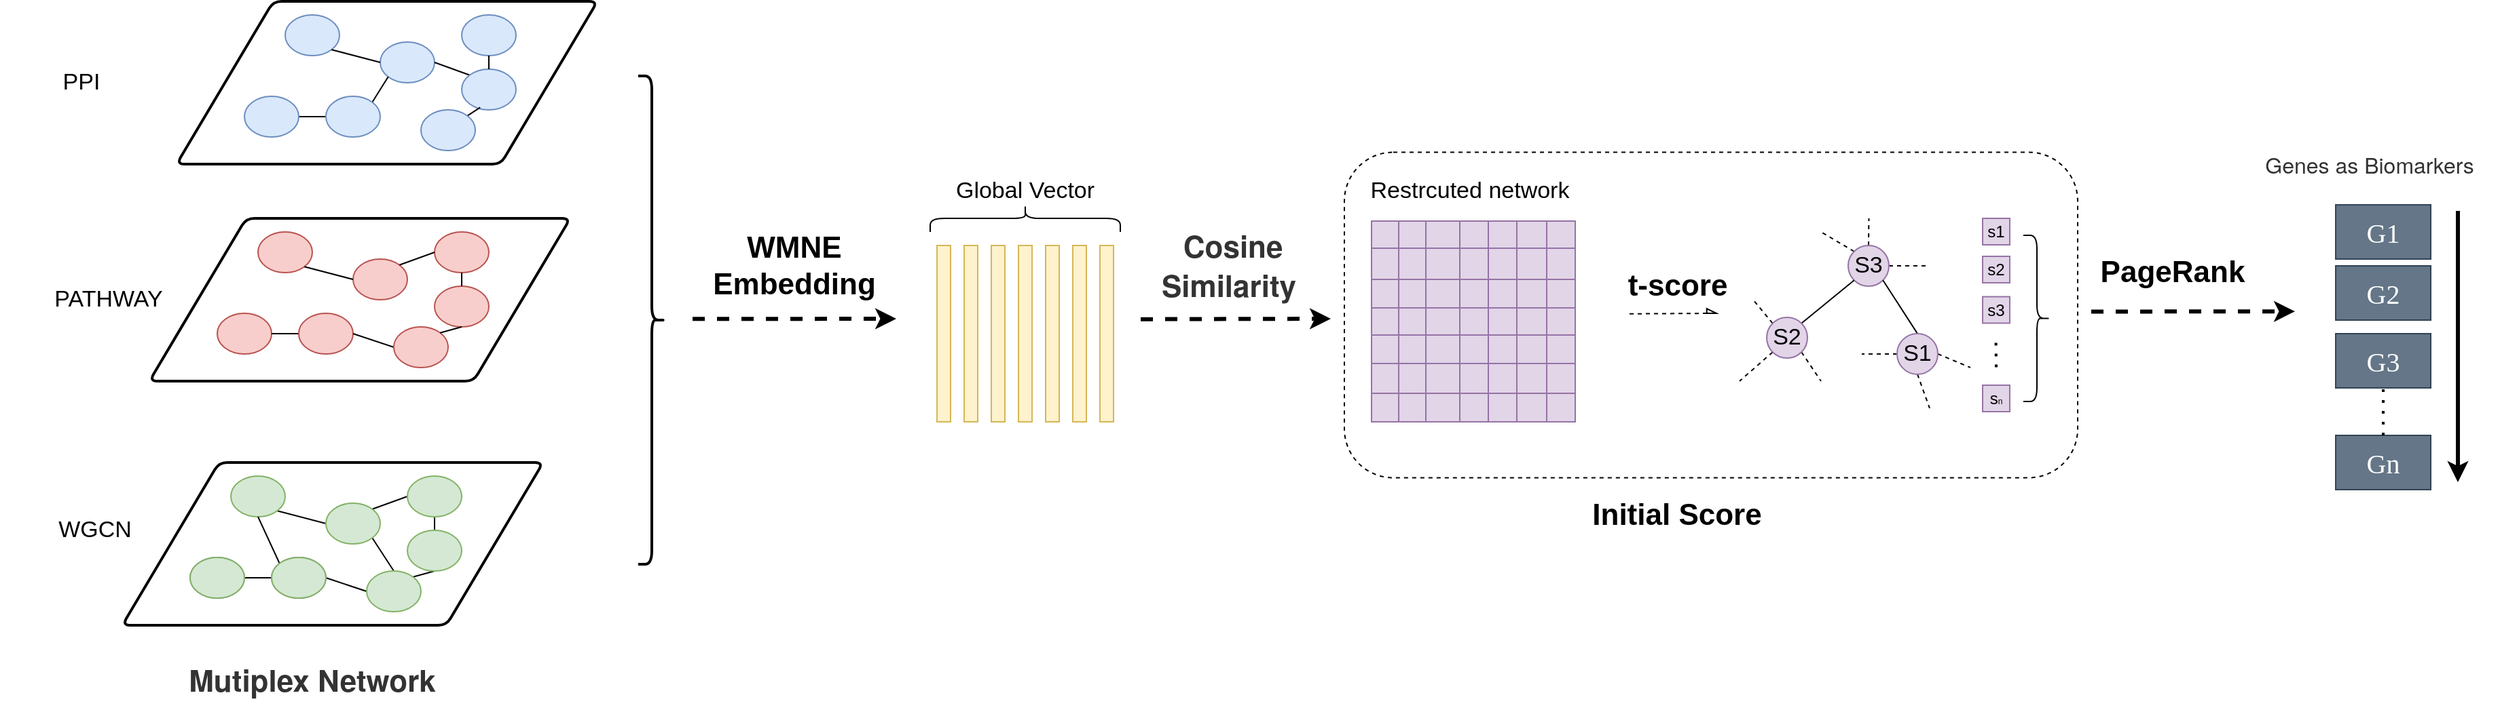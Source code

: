 <mxfile version="20.6.0" type="github">
  <diagram id="KU-olh9_EunU25e2tUOI" name="第 1 页">
    <mxGraphModel dx="3041" dy="1113" grid="1" gridSize="10" guides="1" tooltips="1" connect="1" arrows="1" fold="1" page="1" pageScale="1" pageWidth="827" pageHeight="1169" math="0" shadow="0">
      <root>
        <mxCell id="0" />
        <mxCell id="1" parent="0" />
        <mxCell id="YmlekW7UCMXkX2L6uJOz-54" value="" style="group" parent="1" vertex="1" connectable="0">
          <mxGeometry x="-10" y="150" width="310" height="120" as="geometry" />
        </mxCell>
        <mxCell id="YmlekW7UCMXkX2L6uJOz-25" value="" style="shape=parallelogram;html=1;strokeWidth=2;perimeter=parallelogramPerimeter;whiteSpace=wrap;rounded=1;arcSize=12;size=0.23;" parent="YmlekW7UCMXkX2L6uJOz-54" vertex="1">
          <mxGeometry width="310" height="120" as="geometry" />
        </mxCell>
        <mxCell id="YmlekW7UCMXkX2L6uJOz-26" value="" style="ellipse;whiteSpace=wrap;html=1;fillColor=#dae8fc;strokeColor=#6c8ebf;" parent="YmlekW7UCMXkX2L6uJOz-54" vertex="1">
          <mxGeometry x="80" y="10" width="40" height="30" as="geometry" />
        </mxCell>
        <mxCell id="YmlekW7UCMXkX2L6uJOz-27" value="" style="ellipse;whiteSpace=wrap;html=1;fillColor=#dae8fc;strokeColor=#6c8ebf;" parent="YmlekW7UCMXkX2L6uJOz-54" vertex="1">
          <mxGeometry x="150" y="30" width="40" height="30" as="geometry" />
        </mxCell>
        <mxCell id="YmlekW7UCMXkX2L6uJOz-41" style="edgeStyle=none;rounded=0;orthogonalLoop=1;jettySize=auto;html=1;exitX=1;exitY=1;exitDx=0;exitDy=0;entryX=0;entryY=0.5;entryDx=0;entryDy=0;endArrow=none;endFill=0;" parent="YmlekW7UCMXkX2L6uJOz-54" source="YmlekW7UCMXkX2L6uJOz-26" target="YmlekW7UCMXkX2L6uJOz-27" edge="1">
          <mxGeometry relative="1" as="geometry" />
        </mxCell>
        <mxCell id="YmlekW7UCMXkX2L6uJOz-28" value="" style="ellipse;whiteSpace=wrap;html=1;fillColor=#dae8fc;strokeColor=#6c8ebf;" parent="YmlekW7UCMXkX2L6uJOz-54" vertex="1">
          <mxGeometry x="210" y="10" width="40" height="30" as="geometry" />
        </mxCell>
        <mxCell id="YmlekW7UCMXkX2L6uJOz-73" style="edgeStyle=none;rounded=0;orthogonalLoop=1;jettySize=auto;html=1;exitX=1;exitY=0.5;exitDx=0;exitDy=0;fontSize=17;endArrow=none;endFill=0;" parent="YmlekW7UCMXkX2L6uJOz-54" source="YmlekW7UCMXkX2L6uJOz-29" target="YmlekW7UCMXkX2L6uJOz-30" edge="1">
          <mxGeometry relative="1" as="geometry" />
        </mxCell>
        <mxCell id="YmlekW7UCMXkX2L6uJOz-29" value="" style="ellipse;whiteSpace=wrap;html=1;fillColor=#dae8fc;strokeColor=#6c8ebf;" parent="YmlekW7UCMXkX2L6uJOz-54" vertex="1">
          <mxGeometry x="50" y="70" width="40" height="30" as="geometry" />
        </mxCell>
        <mxCell id="YmlekW7UCMXkX2L6uJOz-42" style="edgeStyle=none;rounded=0;orthogonalLoop=1;jettySize=auto;html=1;exitX=1;exitY=0;exitDx=0;exitDy=0;entryX=0;entryY=1;entryDx=0;entryDy=0;endArrow=none;endFill=0;" parent="YmlekW7UCMXkX2L6uJOz-54" source="YmlekW7UCMXkX2L6uJOz-30" target="YmlekW7UCMXkX2L6uJOz-27" edge="1">
          <mxGeometry relative="1" as="geometry" />
        </mxCell>
        <mxCell id="YmlekW7UCMXkX2L6uJOz-30" value="" style="ellipse;whiteSpace=wrap;html=1;fillColor=#dae8fc;strokeColor=#6c8ebf;" parent="YmlekW7UCMXkX2L6uJOz-54" vertex="1">
          <mxGeometry x="110" y="70" width="40" height="30" as="geometry" />
        </mxCell>
        <mxCell id="YmlekW7UCMXkX2L6uJOz-44" style="edgeStyle=none;rounded=0;orthogonalLoop=1;jettySize=auto;html=1;exitX=0;exitY=0;exitDx=0;exitDy=0;entryX=1;entryY=0.5;entryDx=0;entryDy=0;endArrow=none;endFill=0;" parent="YmlekW7UCMXkX2L6uJOz-54" source="YmlekW7UCMXkX2L6uJOz-31" target="YmlekW7UCMXkX2L6uJOz-27" edge="1">
          <mxGeometry relative="1" as="geometry" />
        </mxCell>
        <mxCell id="YmlekW7UCMXkX2L6uJOz-31" value="" style="ellipse;whiteSpace=wrap;html=1;fillColor=#dae8fc;strokeColor=#6c8ebf;" parent="YmlekW7UCMXkX2L6uJOz-54" vertex="1">
          <mxGeometry x="210" y="50" width="40" height="30" as="geometry" />
        </mxCell>
        <mxCell id="YmlekW7UCMXkX2L6uJOz-45" style="edgeStyle=none;rounded=0;orthogonalLoop=1;jettySize=auto;html=1;exitX=0.5;exitY=1;exitDx=0;exitDy=0;entryX=0.5;entryY=0;entryDx=0;entryDy=0;endArrow=none;endFill=0;" parent="YmlekW7UCMXkX2L6uJOz-54" source="YmlekW7UCMXkX2L6uJOz-28" target="YmlekW7UCMXkX2L6uJOz-31" edge="1">
          <mxGeometry relative="1" as="geometry" />
        </mxCell>
        <mxCell id="YmlekW7UCMXkX2L6uJOz-46" style="edgeStyle=none;rounded=0;orthogonalLoop=1;jettySize=auto;html=1;exitX=1;exitY=0;exitDx=0;exitDy=0;entryX=0.34;entryY=0.94;entryDx=0;entryDy=0;entryPerimeter=0;endArrow=none;endFill=0;" parent="YmlekW7UCMXkX2L6uJOz-54" source="YmlekW7UCMXkX2L6uJOz-32" target="YmlekW7UCMXkX2L6uJOz-31" edge="1">
          <mxGeometry relative="1" as="geometry" />
        </mxCell>
        <mxCell id="YmlekW7UCMXkX2L6uJOz-32" value="" style="ellipse;whiteSpace=wrap;html=1;fillColor=#dae8fc;strokeColor=#6c8ebf;" parent="YmlekW7UCMXkX2L6uJOz-54" vertex="1">
          <mxGeometry x="180" y="80" width="40" height="30" as="geometry" />
        </mxCell>
        <mxCell id="YmlekW7UCMXkX2L6uJOz-55" value="" style="group" parent="1" vertex="1" connectable="0">
          <mxGeometry x="-30" y="310" width="310" height="120" as="geometry" />
        </mxCell>
        <mxCell id="YmlekW7UCMXkX2L6uJOz-33" value="" style="shape=parallelogram;html=1;strokeWidth=2;perimeter=parallelogramPerimeter;whiteSpace=wrap;rounded=1;arcSize=12;size=0.23;" parent="YmlekW7UCMXkX2L6uJOz-55" vertex="1">
          <mxGeometry width="310" height="120" as="geometry" />
        </mxCell>
        <mxCell id="YmlekW7UCMXkX2L6uJOz-34" value="" style="ellipse;whiteSpace=wrap;html=1;fillColor=#f8cecc;strokeColor=#b85450;" parent="YmlekW7UCMXkX2L6uJOz-55" vertex="1">
          <mxGeometry x="80" y="10" width="40" height="30" as="geometry" />
        </mxCell>
        <mxCell id="YmlekW7UCMXkX2L6uJOz-35" value="" style="ellipse;whiteSpace=wrap;html=1;fillColor=#f8cecc;strokeColor=#b85450;" parent="YmlekW7UCMXkX2L6uJOz-55" vertex="1">
          <mxGeometry x="150" y="30" width="40" height="30" as="geometry" />
        </mxCell>
        <mxCell id="YmlekW7UCMXkX2L6uJOz-47" style="edgeStyle=none;rounded=0;orthogonalLoop=1;jettySize=auto;html=1;exitX=1;exitY=1;exitDx=0;exitDy=0;entryX=0;entryY=0.5;entryDx=0;entryDy=0;endArrow=none;endFill=0;" parent="YmlekW7UCMXkX2L6uJOz-55" source="YmlekW7UCMXkX2L6uJOz-34" target="YmlekW7UCMXkX2L6uJOz-35" edge="1">
          <mxGeometry relative="1" as="geometry" />
        </mxCell>
        <mxCell id="YmlekW7UCMXkX2L6uJOz-36" value="" style="ellipse;whiteSpace=wrap;html=1;fillColor=#f8cecc;strokeColor=#b85450;" parent="YmlekW7UCMXkX2L6uJOz-55" vertex="1">
          <mxGeometry x="210" y="10" width="40" height="30" as="geometry" />
        </mxCell>
        <mxCell id="YmlekW7UCMXkX2L6uJOz-53" style="edgeStyle=none;rounded=0;orthogonalLoop=1;jettySize=auto;html=1;exitX=1;exitY=0;exitDx=0;exitDy=0;entryX=0;entryY=0.5;entryDx=0;entryDy=0;endArrow=none;endFill=0;" parent="YmlekW7UCMXkX2L6uJOz-55" source="YmlekW7UCMXkX2L6uJOz-35" target="YmlekW7UCMXkX2L6uJOz-36" edge="1">
          <mxGeometry relative="1" as="geometry" />
        </mxCell>
        <mxCell id="YmlekW7UCMXkX2L6uJOz-37" value="" style="ellipse;whiteSpace=wrap;html=1;fillColor=#f8cecc;strokeColor=#b85450;" parent="YmlekW7UCMXkX2L6uJOz-55" vertex="1">
          <mxGeometry x="50" y="70" width="40" height="30" as="geometry" />
        </mxCell>
        <mxCell id="YmlekW7UCMXkX2L6uJOz-52" style="edgeStyle=none;rounded=0;orthogonalLoop=1;jettySize=auto;html=1;exitX=0;exitY=0.5;exitDx=0;exitDy=0;entryX=1;entryY=0.5;entryDx=0;entryDy=0;endArrow=none;endFill=0;" parent="YmlekW7UCMXkX2L6uJOz-55" source="YmlekW7UCMXkX2L6uJOz-38" target="YmlekW7UCMXkX2L6uJOz-37" edge="1">
          <mxGeometry relative="1" as="geometry" />
        </mxCell>
        <mxCell id="YmlekW7UCMXkX2L6uJOz-38" value="" style="ellipse;whiteSpace=wrap;html=1;fillColor=#f8cecc;strokeColor=#b85450;" parent="YmlekW7UCMXkX2L6uJOz-55" vertex="1">
          <mxGeometry x="110" y="70" width="40" height="30" as="geometry" />
        </mxCell>
        <mxCell id="YmlekW7UCMXkX2L6uJOz-39" value="" style="ellipse;whiteSpace=wrap;html=1;fillColor=#f8cecc;strokeColor=#b85450;" parent="YmlekW7UCMXkX2L6uJOz-55" vertex="1">
          <mxGeometry x="210" y="50" width="40" height="30" as="geometry" />
        </mxCell>
        <mxCell id="YmlekW7UCMXkX2L6uJOz-49" style="edgeStyle=none;rounded=0;orthogonalLoop=1;jettySize=auto;html=1;exitX=0.5;exitY=1;exitDx=0;exitDy=0;entryX=0.5;entryY=0;entryDx=0;entryDy=0;endArrow=none;endFill=0;" parent="YmlekW7UCMXkX2L6uJOz-55" source="YmlekW7UCMXkX2L6uJOz-36" target="YmlekW7UCMXkX2L6uJOz-39" edge="1">
          <mxGeometry relative="1" as="geometry" />
        </mxCell>
        <mxCell id="YmlekW7UCMXkX2L6uJOz-51" style="edgeStyle=none;rounded=0;orthogonalLoop=1;jettySize=auto;html=1;exitX=0;exitY=0.5;exitDx=0;exitDy=0;entryX=1;entryY=0.5;entryDx=0;entryDy=0;endArrow=none;endFill=0;" parent="YmlekW7UCMXkX2L6uJOz-55" source="YmlekW7UCMXkX2L6uJOz-40" target="YmlekW7UCMXkX2L6uJOz-38" edge="1">
          <mxGeometry relative="1" as="geometry" />
        </mxCell>
        <mxCell id="YmlekW7UCMXkX2L6uJOz-40" value="" style="ellipse;whiteSpace=wrap;html=1;fillColor=#f8cecc;strokeColor=#b85450;" parent="YmlekW7UCMXkX2L6uJOz-55" vertex="1">
          <mxGeometry x="180" y="80" width="40" height="30" as="geometry" />
        </mxCell>
        <mxCell id="YmlekW7UCMXkX2L6uJOz-50" style="edgeStyle=none;rounded=0;orthogonalLoop=1;jettySize=auto;html=1;exitX=0.5;exitY=1;exitDx=0;exitDy=0;entryX=1;entryY=0;entryDx=0;entryDy=0;endArrow=none;endFill=0;" parent="YmlekW7UCMXkX2L6uJOz-55" source="YmlekW7UCMXkX2L6uJOz-39" target="YmlekW7UCMXkX2L6uJOz-40" edge="1">
          <mxGeometry relative="1" as="geometry" />
        </mxCell>
        <mxCell id="YmlekW7UCMXkX2L6uJOz-57" value="&lt;font style=&quot;font-size: 22px;&quot;&gt;WMNE Embedding&lt;/font&gt;" style="whiteSpace=wrap;html=1;strokeColor=none;fillColor=none;fontStyle=1" parent="1" vertex="1">
          <mxGeometry x="350" y="325" width="190" height="40" as="geometry" />
        </mxCell>
        <mxCell id="YmlekW7UCMXkX2L6uJOz-76" value="" style="rounded=0;whiteSpace=wrap;html=1;fontSize=17;fillColor=#fff2cc;strokeColor=#d6b656;" parent="1" vertex="1">
          <mxGeometry x="550" y="330" width="10" height="130" as="geometry" />
        </mxCell>
        <mxCell id="YmlekW7UCMXkX2L6uJOz-77" value="" style="rounded=0;whiteSpace=wrap;html=1;fontSize=17;fillColor=#fff2cc;strokeColor=#d6b656;" parent="1" vertex="1">
          <mxGeometry x="570" y="330" width="10" height="130" as="geometry" />
        </mxCell>
        <mxCell id="YmlekW7UCMXkX2L6uJOz-78" value="" style="rounded=0;whiteSpace=wrap;html=1;fontSize=17;fillColor=#fff2cc;strokeColor=#d6b656;" parent="1" vertex="1">
          <mxGeometry x="590" y="330" width="10" height="130" as="geometry" />
        </mxCell>
        <mxCell id="YmlekW7UCMXkX2L6uJOz-79" value="" style="rounded=0;whiteSpace=wrap;html=1;fontSize=17;fillColor=#fff2cc;strokeColor=#d6b656;" parent="1" vertex="1">
          <mxGeometry x="610" y="330" width="10" height="130" as="geometry" />
        </mxCell>
        <mxCell id="YmlekW7UCMXkX2L6uJOz-80" value="" style="rounded=0;whiteSpace=wrap;html=1;fontSize=17;fillColor=#fff2cc;strokeColor=#d6b656;" parent="1" vertex="1">
          <mxGeometry x="630" y="330" width="10" height="130" as="geometry" />
        </mxCell>
        <mxCell id="YmlekW7UCMXkX2L6uJOz-81" value="" style="rounded=0;whiteSpace=wrap;html=1;fontSize=17;fillColor=#fff2cc;strokeColor=#d6b656;" parent="1" vertex="1">
          <mxGeometry x="650" y="330" width="10" height="130" as="geometry" />
        </mxCell>
        <mxCell id="YmlekW7UCMXkX2L6uJOz-82" value="" style="rounded=0;whiteSpace=wrap;html=1;fontSize=17;fillColor=#fff2cc;strokeColor=#d6b656;" parent="1" vertex="1">
          <mxGeometry x="670" y="330" width="10" height="130" as="geometry" />
        </mxCell>
        <mxCell id="YmlekW7UCMXkX2L6uJOz-83" value="" style="shape=curlyBracket;whiteSpace=wrap;html=1;rounded=1;fontSize=17;fillColor=none;rotation=90;" parent="1" vertex="1">
          <mxGeometry x="605" y="240" width="20" height="140" as="geometry" />
        </mxCell>
        <mxCell id="YmlekW7UCMXkX2L6uJOz-84" value="&lt;font style=&quot;font-size: 17px;&quot;&gt;Global Vector&lt;/font&gt;" style="whiteSpace=wrap;html=1;strokeColor=none;fillColor=none;fontStyle=0" parent="1" vertex="1">
          <mxGeometry x="555" y="270" width="120" height="40" as="geometry" />
        </mxCell>
        <mxCell id="YmlekW7UCMXkX2L6uJOz-93" value="" style="shape=table;html=1;whiteSpace=wrap;startSize=0;container=1;collapsible=0;childLayout=tableLayout;fontSize=17;fillColor=#e1d5e7;strokeColor=#9673a6;" parent="1" vertex="1">
          <mxGeometry x="870" y="312" width="150" height="148" as="geometry" />
        </mxCell>
        <mxCell id="YmlekW7UCMXkX2L6uJOz-94" value="" style="shape=tableRow;horizontal=0;startSize=0;swimlaneHead=0;swimlaneBody=0;top=0;left=0;bottom=0;right=0;collapsible=0;dropTarget=0;fillColor=none;points=[[0,0.5],[1,0.5]];portConstraint=eastwest;fontSize=17;" parent="YmlekW7UCMXkX2L6uJOz-93" vertex="1">
          <mxGeometry width="150" height="20" as="geometry" />
        </mxCell>
        <mxCell id="YmlekW7UCMXkX2L6uJOz-109" value="" style="shape=partialRectangle;html=1;whiteSpace=wrap;connectable=0;fillColor=none;top=0;left=0;bottom=0;right=0;overflow=hidden;fontSize=17;" parent="YmlekW7UCMXkX2L6uJOz-94" vertex="1">
          <mxGeometry width="20" height="20" as="geometry">
            <mxRectangle width="20" height="20" as="alternateBounds" />
          </mxGeometry>
        </mxCell>
        <mxCell id="YmlekW7UCMXkX2L6uJOz-112" value="" style="shape=partialRectangle;html=1;whiteSpace=wrap;connectable=0;fillColor=none;top=0;left=0;bottom=0;right=0;overflow=hidden;fontSize=17;" parent="YmlekW7UCMXkX2L6uJOz-94" vertex="1">
          <mxGeometry x="20" width="20" height="20" as="geometry">
            <mxRectangle width="20" height="20" as="alternateBounds" />
          </mxGeometry>
        </mxCell>
        <mxCell id="YmlekW7UCMXkX2L6uJOz-96" value="" style="shape=partialRectangle;html=1;whiteSpace=wrap;connectable=0;fillColor=none;top=0;left=0;bottom=0;right=0;overflow=hidden;fontSize=17;" parent="YmlekW7UCMXkX2L6uJOz-94" vertex="1">
          <mxGeometry x="40" width="25" height="20" as="geometry">
            <mxRectangle width="25" height="20" as="alternateBounds" />
          </mxGeometry>
        </mxCell>
        <mxCell id="YmlekW7UCMXkX2L6uJOz-145" style="shape=partialRectangle;html=1;whiteSpace=wrap;connectable=0;fillColor=none;top=0;left=0;bottom=0;right=0;overflow=hidden;fontSize=17;" parent="YmlekW7UCMXkX2L6uJOz-94" vertex="1">
          <mxGeometry x="65" width="21" height="20" as="geometry">
            <mxRectangle width="21" height="20" as="alternateBounds" />
          </mxGeometry>
        </mxCell>
        <mxCell id="YmlekW7UCMXkX2L6uJOz-152" style="shape=partialRectangle;html=1;whiteSpace=wrap;connectable=0;fillColor=none;top=0;left=0;bottom=0;right=0;overflow=hidden;fontSize=17;" parent="YmlekW7UCMXkX2L6uJOz-94" vertex="1">
          <mxGeometry x="86" width="21" height="20" as="geometry">
            <mxRectangle width="21" height="20" as="alternateBounds" />
          </mxGeometry>
        </mxCell>
        <mxCell id="YmlekW7UCMXkX2L6uJOz-159" style="shape=partialRectangle;html=1;whiteSpace=wrap;connectable=0;fillColor=none;top=0;left=0;bottom=0;right=0;overflow=hidden;fontSize=17;" parent="YmlekW7UCMXkX2L6uJOz-94" vertex="1">
          <mxGeometry x="107" width="22" height="20" as="geometry">
            <mxRectangle width="22" height="20" as="alternateBounds" />
          </mxGeometry>
        </mxCell>
        <mxCell id="YmlekW7UCMXkX2L6uJOz-166" style="shape=partialRectangle;html=1;whiteSpace=wrap;connectable=0;fillColor=none;top=0;left=0;bottom=0;right=0;overflow=hidden;fontSize=17;" parent="YmlekW7UCMXkX2L6uJOz-94" vertex="1">
          <mxGeometry x="129" width="21" height="20" as="geometry">
            <mxRectangle width="21" height="20" as="alternateBounds" />
          </mxGeometry>
        </mxCell>
        <mxCell id="YmlekW7UCMXkX2L6uJOz-98" value="" style="shape=tableRow;horizontal=0;startSize=0;swimlaneHead=0;swimlaneBody=0;top=0;left=0;bottom=0;right=0;collapsible=0;dropTarget=0;fillColor=none;points=[[0,0.5],[1,0.5]];portConstraint=eastwest;fontSize=17;" parent="YmlekW7UCMXkX2L6uJOz-93" vertex="1">
          <mxGeometry y="20" width="150" height="23" as="geometry" />
        </mxCell>
        <mxCell id="YmlekW7UCMXkX2L6uJOz-110" style="shape=partialRectangle;html=1;whiteSpace=wrap;connectable=0;fillColor=none;top=0;left=0;bottom=0;right=0;overflow=hidden;fontSize=17;" parent="YmlekW7UCMXkX2L6uJOz-98" vertex="1">
          <mxGeometry width="20" height="23" as="geometry">
            <mxRectangle width="20" height="23" as="alternateBounds" />
          </mxGeometry>
        </mxCell>
        <mxCell id="YmlekW7UCMXkX2L6uJOz-113" style="shape=partialRectangle;html=1;whiteSpace=wrap;connectable=0;fillColor=none;top=0;left=0;bottom=0;right=0;overflow=hidden;fontSize=17;" parent="YmlekW7UCMXkX2L6uJOz-98" vertex="1">
          <mxGeometry x="20" width="20" height="23" as="geometry">
            <mxRectangle width="20" height="23" as="alternateBounds" />
          </mxGeometry>
        </mxCell>
        <mxCell id="YmlekW7UCMXkX2L6uJOz-100" value="" style="shape=partialRectangle;html=1;whiteSpace=wrap;connectable=0;fillColor=none;top=0;left=0;bottom=0;right=0;overflow=hidden;fontSize=17;" parent="YmlekW7UCMXkX2L6uJOz-98" vertex="1">
          <mxGeometry x="40" width="25" height="23" as="geometry">
            <mxRectangle width="25" height="23" as="alternateBounds" />
          </mxGeometry>
        </mxCell>
        <mxCell id="YmlekW7UCMXkX2L6uJOz-146" style="shape=partialRectangle;html=1;whiteSpace=wrap;connectable=0;fillColor=none;top=0;left=0;bottom=0;right=0;overflow=hidden;fontSize=17;" parent="YmlekW7UCMXkX2L6uJOz-98" vertex="1">
          <mxGeometry x="65" width="21" height="23" as="geometry">
            <mxRectangle width="21" height="23" as="alternateBounds" />
          </mxGeometry>
        </mxCell>
        <mxCell id="YmlekW7UCMXkX2L6uJOz-153" style="shape=partialRectangle;html=1;whiteSpace=wrap;connectable=0;fillColor=none;top=0;left=0;bottom=0;right=0;overflow=hidden;fontSize=17;" parent="YmlekW7UCMXkX2L6uJOz-98" vertex="1">
          <mxGeometry x="86" width="21" height="23" as="geometry">
            <mxRectangle width="21" height="23" as="alternateBounds" />
          </mxGeometry>
        </mxCell>
        <mxCell id="YmlekW7UCMXkX2L6uJOz-160" style="shape=partialRectangle;html=1;whiteSpace=wrap;connectable=0;fillColor=none;top=0;left=0;bottom=0;right=0;overflow=hidden;fontSize=17;" parent="YmlekW7UCMXkX2L6uJOz-98" vertex="1">
          <mxGeometry x="107" width="22" height="23" as="geometry">
            <mxRectangle width="22" height="23" as="alternateBounds" />
          </mxGeometry>
        </mxCell>
        <mxCell id="YmlekW7UCMXkX2L6uJOz-167" style="shape=partialRectangle;html=1;whiteSpace=wrap;connectable=0;fillColor=none;top=0;left=0;bottom=0;right=0;overflow=hidden;fontSize=17;" parent="YmlekW7UCMXkX2L6uJOz-98" vertex="1">
          <mxGeometry x="129" width="21" height="23" as="geometry">
            <mxRectangle width="21" height="23" as="alternateBounds" />
          </mxGeometry>
        </mxCell>
        <mxCell id="YmlekW7UCMXkX2L6uJOz-102" value="" style="shape=tableRow;horizontal=0;startSize=0;swimlaneHead=0;swimlaneBody=0;top=0;left=0;bottom=0;right=0;collapsible=0;dropTarget=0;fillColor=none;points=[[0,0.5],[1,0.5]];portConstraint=eastwest;fontSize=17;" parent="YmlekW7UCMXkX2L6uJOz-93" vertex="1">
          <mxGeometry y="43" width="150" height="21" as="geometry" />
        </mxCell>
        <mxCell id="YmlekW7UCMXkX2L6uJOz-111" style="shape=partialRectangle;html=1;whiteSpace=wrap;connectable=0;fillColor=none;top=0;left=0;bottom=0;right=0;overflow=hidden;fontSize=17;" parent="YmlekW7UCMXkX2L6uJOz-102" vertex="1">
          <mxGeometry width="20" height="21" as="geometry">
            <mxRectangle width="20" height="21" as="alternateBounds" />
          </mxGeometry>
        </mxCell>
        <mxCell id="YmlekW7UCMXkX2L6uJOz-114" style="shape=partialRectangle;html=1;whiteSpace=wrap;connectable=0;fillColor=none;top=0;left=0;bottom=0;right=0;overflow=hidden;fontSize=17;" parent="YmlekW7UCMXkX2L6uJOz-102" vertex="1">
          <mxGeometry x="20" width="20" height="21" as="geometry">
            <mxRectangle width="20" height="21" as="alternateBounds" />
          </mxGeometry>
        </mxCell>
        <mxCell id="YmlekW7UCMXkX2L6uJOz-104" value="" style="shape=partialRectangle;html=1;whiteSpace=wrap;connectable=0;fillColor=none;top=0;left=0;bottom=0;right=0;overflow=hidden;fontSize=17;" parent="YmlekW7UCMXkX2L6uJOz-102" vertex="1">
          <mxGeometry x="40" width="25" height="21" as="geometry">
            <mxRectangle width="25" height="21" as="alternateBounds" />
          </mxGeometry>
        </mxCell>
        <mxCell id="YmlekW7UCMXkX2L6uJOz-147" style="shape=partialRectangle;html=1;whiteSpace=wrap;connectable=0;fillColor=none;top=0;left=0;bottom=0;right=0;overflow=hidden;fontSize=17;" parent="YmlekW7UCMXkX2L6uJOz-102" vertex="1">
          <mxGeometry x="65" width="21" height="21" as="geometry">
            <mxRectangle width="21" height="21" as="alternateBounds" />
          </mxGeometry>
        </mxCell>
        <mxCell id="YmlekW7UCMXkX2L6uJOz-154" style="shape=partialRectangle;html=1;whiteSpace=wrap;connectable=0;fillColor=none;top=0;left=0;bottom=0;right=0;overflow=hidden;fontSize=17;" parent="YmlekW7UCMXkX2L6uJOz-102" vertex="1">
          <mxGeometry x="86" width="21" height="21" as="geometry">
            <mxRectangle width="21" height="21" as="alternateBounds" />
          </mxGeometry>
        </mxCell>
        <mxCell id="YmlekW7UCMXkX2L6uJOz-161" style="shape=partialRectangle;html=1;whiteSpace=wrap;connectable=0;fillColor=none;top=0;left=0;bottom=0;right=0;overflow=hidden;fontSize=17;" parent="YmlekW7UCMXkX2L6uJOz-102" vertex="1">
          <mxGeometry x="107" width="22" height="21" as="geometry">
            <mxRectangle width="22" height="21" as="alternateBounds" />
          </mxGeometry>
        </mxCell>
        <mxCell id="YmlekW7UCMXkX2L6uJOz-168" style="shape=partialRectangle;html=1;whiteSpace=wrap;connectable=0;fillColor=none;top=0;left=0;bottom=0;right=0;overflow=hidden;fontSize=17;" parent="YmlekW7UCMXkX2L6uJOz-102" vertex="1">
          <mxGeometry x="129" width="21" height="21" as="geometry">
            <mxRectangle width="21" height="21" as="alternateBounds" />
          </mxGeometry>
        </mxCell>
        <mxCell id="YmlekW7UCMXkX2L6uJOz-115" style="shape=tableRow;horizontal=0;startSize=0;swimlaneHead=0;swimlaneBody=0;top=0;left=0;bottom=0;right=0;collapsible=0;dropTarget=0;fillColor=none;points=[[0,0.5],[1,0.5]];portConstraint=eastwest;fontSize=17;" parent="YmlekW7UCMXkX2L6uJOz-93" vertex="1">
          <mxGeometry y="64" width="150" height="20" as="geometry" />
        </mxCell>
        <mxCell id="YmlekW7UCMXkX2L6uJOz-116" style="shape=partialRectangle;html=1;whiteSpace=wrap;connectable=0;fillColor=none;top=0;left=0;bottom=0;right=0;overflow=hidden;fontSize=17;" parent="YmlekW7UCMXkX2L6uJOz-115" vertex="1">
          <mxGeometry width="20" height="20" as="geometry">
            <mxRectangle width="20" height="20" as="alternateBounds" />
          </mxGeometry>
        </mxCell>
        <mxCell id="YmlekW7UCMXkX2L6uJOz-117" style="shape=partialRectangle;html=1;whiteSpace=wrap;connectable=0;fillColor=none;top=0;left=0;bottom=0;right=0;overflow=hidden;fontSize=17;" parent="YmlekW7UCMXkX2L6uJOz-115" vertex="1">
          <mxGeometry x="20" width="20" height="20" as="geometry">
            <mxRectangle width="20" height="20" as="alternateBounds" />
          </mxGeometry>
        </mxCell>
        <mxCell id="YmlekW7UCMXkX2L6uJOz-118" style="shape=partialRectangle;html=1;whiteSpace=wrap;connectable=0;fillColor=none;top=0;left=0;bottom=0;right=0;overflow=hidden;fontSize=17;" parent="YmlekW7UCMXkX2L6uJOz-115" vertex="1">
          <mxGeometry x="40" width="25" height="20" as="geometry">
            <mxRectangle width="25" height="20" as="alternateBounds" />
          </mxGeometry>
        </mxCell>
        <mxCell id="YmlekW7UCMXkX2L6uJOz-148" style="shape=partialRectangle;html=1;whiteSpace=wrap;connectable=0;fillColor=none;top=0;left=0;bottom=0;right=0;overflow=hidden;fontSize=17;" parent="YmlekW7UCMXkX2L6uJOz-115" vertex="1">
          <mxGeometry x="65" width="21" height="20" as="geometry">
            <mxRectangle width="21" height="20" as="alternateBounds" />
          </mxGeometry>
        </mxCell>
        <mxCell id="YmlekW7UCMXkX2L6uJOz-155" style="shape=partialRectangle;html=1;whiteSpace=wrap;connectable=0;fillColor=none;top=0;left=0;bottom=0;right=0;overflow=hidden;fontSize=17;" parent="YmlekW7UCMXkX2L6uJOz-115" vertex="1">
          <mxGeometry x="86" width="21" height="20" as="geometry">
            <mxRectangle width="21" height="20" as="alternateBounds" />
          </mxGeometry>
        </mxCell>
        <mxCell id="YmlekW7UCMXkX2L6uJOz-162" style="shape=partialRectangle;html=1;whiteSpace=wrap;connectable=0;fillColor=none;top=0;left=0;bottom=0;right=0;overflow=hidden;fontSize=17;" parent="YmlekW7UCMXkX2L6uJOz-115" vertex="1">
          <mxGeometry x="107" width="22" height="20" as="geometry">
            <mxRectangle width="22" height="20" as="alternateBounds" />
          </mxGeometry>
        </mxCell>
        <mxCell id="YmlekW7UCMXkX2L6uJOz-169" style="shape=partialRectangle;html=1;whiteSpace=wrap;connectable=0;fillColor=none;top=0;left=0;bottom=0;right=0;overflow=hidden;fontSize=17;" parent="YmlekW7UCMXkX2L6uJOz-115" vertex="1">
          <mxGeometry x="129" width="21" height="20" as="geometry">
            <mxRectangle width="21" height="20" as="alternateBounds" />
          </mxGeometry>
        </mxCell>
        <mxCell id="YmlekW7UCMXkX2L6uJOz-120" style="shape=tableRow;horizontal=0;startSize=0;swimlaneHead=0;swimlaneBody=0;top=0;left=0;bottom=0;right=0;collapsible=0;dropTarget=0;fillColor=none;points=[[0,0.5],[1,0.5]];portConstraint=eastwest;fontSize=17;" parent="YmlekW7UCMXkX2L6uJOz-93" vertex="1">
          <mxGeometry y="84" width="150" height="21" as="geometry" />
        </mxCell>
        <mxCell id="YmlekW7UCMXkX2L6uJOz-121" style="shape=partialRectangle;html=1;whiteSpace=wrap;connectable=0;fillColor=none;top=0;left=0;bottom=0;right=0;overflow=hidden;fontSize=17;" parent="YmlekW7UCMXkX2L6uJOz-120" vertex="1">
          <mxGeometry width="20" height="21" as="geometry">
            <mxRectangle width="20" height="21" as="alternateBounds" />
          </mxGeometry>
        </mxCell>
        <mxCell id="YmlekW7UCMXkX2L6uJOz-122" style="shape=partialRectangle;html=1;whiteSpace=wrap;connectable=0;fillColor=none;top=0;left=0;bottom=0;right=0;overflow=hidden;fontSize=17;" parent="YmlekW7UCMXkX2L6uJOz-120" vertex="1">
          <mxGeometry x="20" width="20" height="21" as="geometry">
            <mxRectangle width="20" height="21" as="alternateBounds" />
          </mxGeometry>
        </mxCell>
        <mxCell id="YmlekW7UCMXkX2L6uJOz-123" style="shape=partialRectangle;html=1;whiteSpace=wrap;connectable=0;fillColor=none;top=0;left=0;bottom=0;right=0;overflow=hidden;fontSize=17;" parent="YmlekW7UCMXkX2L6uJOz-120" vertex="1">
          <mxGeometry x="40" width="25" height="21" as="geometry">
            <mxRectangle width="25" height="21" as="alternateBounds" />
          </mxGeometry>
        </mxCell>
        <mxCell id="YmlekW7UCMXkX2L6uJOz-149" style="shape=partialRectangle;html=1;whiteSpace=wrap;connectable=0;fillColor=none;top=0;left=0;bottom=0;right=0;overflow=hidden;fontSize=17;" parent="YmlekW7UCMXkX2L6uJOz-120" vertex="1">
          <mxGeometry x="65" width="21" height="21" as="geometry">
            <mxRectangle width="21" height="21" as="alternateBounds" />
          </mxGeometry>
        </mxCell>
        <mxCell id="YmlekW7UCMXkX2L6uJOz-156" style="shape=partialRectangle;html=1;whiteSpace=wrap;connectable=0;fillColor=none;top=0;left=0;bottom=0;right=0;overflow=hidden;fontSize=17;" parent="YmlekW7UCMXkX2L6uJOz-120" vertex="1">
          <mxGeometry x="86" width="21" height="21" as="geometry">
            <mxRectangle width="21" height="21" as="alternateBounds" />
          </mxGeometry>
        </mxCell>
        <mxCell id="YmlekW7UCMXkX2L6uJOz-163" style="shape=partialRectangle;html=1;whiteSpace=wrap;connectable=0;fillColor=none;top=0;left=0;bottom=0;right=0;overflow=hidden;fontSize=17;" parent="YmlekW7UCMXkX2L6uJOz-120" vertex="1">
          <mxGeometry x="107" width="22" height="21" as="geometry">
            <mxRectangle width="22" height="21" as="alternateBounds" />
          </mxGeometry>
        </mxCell>
        <mxCell id="YmlekW7UCMXkX2L6uJOz-170" style="shape=partialRectangle;html=1;whiteSpace=wrap;connectable=0;fillColor=none;top=0;left=0;bottom=0;right=0;overflow=hidden;fontSize=17;" parent="YmlekW7UCMXkX2L6uJOz-120" vertex="1">
          <mxGeometry x="129" width="21" height="21" as="geometry">
            <mxRectangle width="21" height="21" as="alternateBounds" />
          </mxGeometry>
        </mxCell>
        <mxCell id="YmlekW7UCMXkX2L6uJOz-125" style="shape=tableRow;horizontal=0;startSize=0;swimlaneHead=0;swimlaneBody=0;top=0;left=0;bottom=0;right=0;collapsible=0;dropTarget=0;fillColor=none;points=[[0,0.5],[1,0.5]];portConstraint=eastwest;fontSize=17;" parent="YmlekW7UCMXkX2L6uJOz-93" vertex="1">
          <mxGeometry y="105" width="150" height="22" as="geometry" />
        </mxCell>
        <mxCell id="YmlekW7UCMXkX2L6uJOz-126" style="shape=partialRectangle;html=1;whiteSpace=wrap;connectable=0;fillColor=none;top=0;left=0;bottom=0;right=0;overflow=hidden;fontSize=17;" parent="YmlekW7UCMXkX2L6uJOz-125" vertex="1">
          <mxGeometry width="20" height="22" as="geometry">
            <mxRectangle width="20" height="22" as="alternateBounds" />
          </mxGeometry>
        </mxCell>
        <mxCell id="YmlekW7UCMXkX2L6uJOz-127" style="shape=partialRectangle;html=1;whiteSpace=wrap;connectable=0;fillColor=none;top=0;left=0;bottom=0;right=0;overflow=hidden;fontSize=17;" parent="YmlekW7UCMXkX2L6uJOz-125" vertex="1">
          <mxGeometry x="20" width="20" height="22" as="geometry">
            <mxRectangle width="20" height="22" as="alternateBounds" />
          </mxGeometry>
        </mxCell>
        <mxCell id="YmlekW7UCMXkX2L6uJOz-128" style="shape=partialRectangle;html=1;whiteSpace=wrap;connectable=0;fillColor=none;top=0;left=0;bottom=0;right=0;overflow=hidden;fontSize=17;" parent="YmlekW7UCMXkX2L6uJOz-125" vertex="1">
          <mxGeometry x="40" width="25" height="22" as="geometry">
            <mxRectangle width="25" height="22" as="alternateBounds" />
          </mxGeometry>
        </mxCell>
        <mxCell id="YmlekW7UCMXkX2L6uJOz-150" style="shape=partialRectangle;html=1;whiteSpace=wrap;connectable=0;fillColor=none;top=0;left=0;bottom=0;right=0;overflow=hidden;fontSize=17;" parent="YmlekW7UCMXkX2L6uJOz-125" vertex="1">
          <mxGeometry x="65" width="21" height="22" as="geometry">
            <mxRectangle width="21" height="22" as="alternateBounds" />
          </mxGeometry>
        </mxCell>
        <mxCell id="YmlekW7UCMXkX2L6uJOz-157" style="shape=partialRectangle;html=1;whiteSpace=wrap;connectable=0;fillColor=none;top=0;left=0;bottom=0;right=0;overflow=hidden;fontSize=17;" parent="YmlekW7UCMXkX2L6uJOz-125" vertex="1">
          <mxGeometry x="86" width="21" height="22" as="geometry">
            <mxRectangle width="21" height="22" as="alternateBounds" />
          </mxGeometry>
        </mxCell>
        <mxCell id="YmlekW7UCMXkX2L6uJOz-164" style="shape=partialRectangle;html=1;whiteSpace=wrap;connectable=0;fillColor=none;top=0;left=0;bottom=0;right=0;overflow=hidden;fontSize=17;" parent="YmlekW7UCMXkX2L6uJOz-125" vertex="1">
          <mxGeometry x="107" width="22" height="22" as="geometry">
            <mxRectangle width="22" height="22" as="alternateBounds" />
          </mxGeometry>
        </mxCell>
        <mxCell id="YmlekW7UCMXkX2L6uJOz-171" style="shape=partialRectangle;html=1;whiteSpace=wrap;connectable=0;fillColor=none;top=0;left=0;bottom=0;right=0;overflow=hidden;fontSize=17;" parent="YmlekW7UCMXkX2L6uJOz-125" vertex="1">
          <mxGeometry x="129" width="21" height="22" as="geometry">
            <mxRectangle width="21" height="22" as="alternateBounds" />
          </mxGeometry>
        </mxCell>
        <mxCell id="YmlekW7UCMXkX2L6uJOz-130" style="shape=tableRow;horizontal=0;startSize=0;swimlaneHead=0;swimlaneBody=0;top=0;left=0;bottom=0;right=0;collapsible=0;dropTarget=0;fillColor=none;points=[[0,0.5],[1,0.5]];portConstraint=eastwest;fontSize=17;" parent="YmlekW7UCMXkX2L6uJOz-93" vertex="1">
          <mxGeometry y="127" width="150" height="21" as="geometry" />
        </mxCell>
        <mxCell id="YmlekW7UCMXkX2L6uJOz-131" style="shape=partialRectangle;html=1;whiteSpace=wrap;connectable=0;fillColor=none;top=0;left=0;bottom=0;right=0;overflow=hidden;fontSize=17;" parent="YmlekW7UCMXkX2L6uJOz-130" vertex="1">
          <mxGeometry width="20" height="21" as="geometry">
            <mxRectangle width="20" height="21" as="alternateBounds" />
          </mxGeometry>
        </mxCell>
        <mxCell id="YmlekW7UCMXkX2L6uJOz-132" style="shape=partialRectangle;html=1;whiteSpace=wrap;connectable=0;fillColor=none;top=0;left=0;bottom=0;right=0;overflow=hidden;fontSize=17;" parent="YmlekW7UCMXkX2L6uJOz-130" vertex="1">
          <mxGeometry x="20" width="20" height="21" as="geometry">
            <mxRectangle width="20" height="21" as="alternateBounds" />
          </mxGeometry>
        </mxCell>
        <mxCell id="YmlekW7UCMXkX2L6uJOz-133" style="shape=partialRectangle;html=1;whiteSpace=wrap;connectable=0;fillColor=none;top=0;left=0;bottom=0;right=0;overflow=hidden;fontSize=17;" parent="YmlekW7UCMXkX2L6uJOz-130" vertex="1">
          <mxGeometry x="40" width="25" height="21" as="geometry">
            <mxRectangle width="25" height="21" as="alternateBounds" />
          </mxGeometry>
        </mxCell>
        <mxCell id="YmlekW7UCMXkX2L6uJOz-151" style="shape=partialRectangle;html=1;whiteSpace=wrap;connectable=0;fillColor=none;top=0;left=0;bottom=0;right=0;overflow=hidden;fontSize=17;" parent="YmlekW7UCMXkX2L6uJOz-130" vertex="1">
          <mxGeometry x="65" width="21" height="21" as="geometry">
            <mxRectangle width="21" height="21" as="alternateBounds" />
          </mxGeometry>
        </mxCell>
        <mxCell id="YmlekW7UCMXkX2L6uJOz-158" style="shape=partialRectangle;html=1;whiteSpace=wrap;connectable=0;fillColor=none;top=0;left=0;bottom=0;right=0;overflow=hidden;fontSize=17;" parent="YmlekW7UCMXkX2L6uJOz-130" vertex="1">
          <mxGeometry x="86" width="21" height="21" as="geometry">
            <mxRectangle width="21" height="21" as="alternateBounds" />
          </mxGeometry>
        </mxCell>
        <mxCell id="YmlekW7UCMXkX2L6uJOz-165" style="shape=partialRectangle;html=1;whiteSpace=wrap;connectable=0;fillColor=none;top=0;left=0;bottom=0;right=0;overflow=hidden;fontSize=17;" parent="YmlekW7UCMXkX2L6uJOz-130" vertex="1">
          <mxGeometry x="107" width="22" height="21" as="geometry">
            <mxRectangle width="22" height="21" as="alternateBounds" />
          </mxGeometry>
        </mxCell>
        <mxCell id="YmlekW7UCMXkX2L6uJOz-172" style="shape=partialRectangle;html=1;whiteSpace=wrap;connectable=0;fillColor=none;top=0;left=0;bottom=0;right=0;overflow=hidden;fontSize=17;" parent="YmlekW7UCMXkX2L6uJOz-130" vertex="1">
          <mxGeometry x="129" width="21" height="21" as="geometry">
            <mxRectangle width="21" height="21" as="alternateBounds" />
          </mxGeometry>
        </mxCell>
        <mxCell id="YmlekW7UCMXkX2L6uJOz-184" value="&lt;font style=&quot;font-size: 22px;&quot;&gt;PageRank&lt;/font&gt;" style="whiteSpace=wrap;html=1;strokeColor=none;fillColor=none;fontStyle=1;fontSize=22;" parent="1" vertex="1">
          <mxGeometry x="1400" y="330" width="120" height="40" as="geometry" />
        </mxCell>
        <mxCell id="YmlekW7UCMXkX2L6uJOz-195" value="&lt;span style=&quot;color: rgb(51, 51, 51); font-family: &amp;quot;Microsoft YaHei&amp;quot;, 微软雅黑, ff-yoga-web-pro, &amp;quot;Georgia,serif&amp;quot;, STXihei, 华文细黑, &amp;quot;Helvetica Neue&amp;quot;, &amp;quot;IBM Plex Mono&amp;quot;, &amp;quot;Space Grotesk&amp;quot;, &amp;quot;Roboto Slab&amp;quot;, &amp;quot;sans-serif&amp;quot;, Helvetica, Arial, &amp;quot;sans-serif&amp;quot;, &amp;quot;serif&amp;quot;; font-size: 16px; text-align: left; background-color: rgb(255, 255, 255);&quot;&gt;Genes as Biomarkers&lt;/span&gt;" style="whiteSpace=wrap;html=1;strokeColor=none;fillColor=none;fontStyle=0" parent="1" vertex="1">
          <mxGeometry x="1510" y="250" width="190" height="40" as="geometry" />
        </mxCell>
        <mxCell id="YmlekW7UCMXkX2L6uJOz-196" value="&lt;span style=&quot;color: rgb(51, 51, 51); font-family: &amp;quot;Microsoft YaHei&amp;quot;, 微软雅黑, ff-yoga-web-pro, &amp;quot;Georgia,serif&amp;quot;, STXihei, 华文细黑, &amp;quot;Helvetica Neue&amp;quot;, &amp;quot;IBM Plex Mono&amp;quot;, &amp;quot;Space Grotesk&amp;quot;, &amp;quot;Roboto Slab&amp;quot;, &amp;quot;sans-serif&amp;quot;, Helvetica, Arial, &amp;quot;sans-serif&amp;quot;, &amp;quot;serif&amp;quot;; font-size: 22px; text-align: left; background-color: rgb(255, 255, 255);&quot;&gt;&amp;nbsp;Cosine Similarity&lt;/span&gt;" style="whiteSpace=wrap;html=1;strokeColor=none;fillColor=none;fontStyle=1;fontSize=22;" parent="1" vertex="1">
          <mxGeometry x="680" y="330" width="170" height="30" as="geometry" />
        </mxCell>
        <mxCell id="YmlekW7UCMXkX2L6uJOz-197" value="&lt;span style=&quot;font-size: 17px;&quot;&gt;PPI&lt;/span&gt;" style="whiteSpace=wrap;html=1;strokeColor=none;fillColor=none;" parent="1" vertex="1">
          <mxGeometry x="-140" y="190" width="120" height="40" as="geometry" />
        </mxCell>
        <mxCell id="YmlekW7UCMXkX2L6uJOz-198" value="&lt;span style=&quot;font-size: 17px;&quot;&gt;PATHWAY&lt;/span&gt;" style="whiteSpace=wrap;html=1;strokeColor=none;fillColor=none;" parent="1" vertex="1">
          <mxGeometry x="-120" y="350" width="120" height="40" as="geometry" />
        </mxCell>
        <mxCell id="YmlekW7UCMXkX2L6uJOz-202" value="" style="endArrow=async;startArrow=none;html=1;rounded=0;dashed=1;fontFamily=Lucida Console;fontSize=13;startFill=0;endFill=0;" parent="1" edge="1">
          <mxGeometry width="50" height="50" relative="1" as="geometry">
            <mxPoint x="1060" y="380.37" as="sourcePoint" />
            <mxPoint x="1125" y="380" as="targetPoint" />
            <Array as="points" />
          </mxGeometry>
        </mxCell>
        <mxCell id="YmlekW7UCMXkX2L6uJOz-208" value="&lt;span style=&quot;color: rgb(51, 51, 51); font-family: &amp;quot;Microsoft YaHei&amp;quot;, 微软雅黑, ff-yoga-web-pro, &amp;quot;Georgia,serif&amp;quot;, STXihei, 华文细黑, &amp;quot;Helvetica Neue&amp;quot;, &amp;quot;IBM Plex Mono&amp;quot;, &amp;quot;Space Grotesk&amp;quot;, &amp;quot;Roboto Slab&amp;quot;, &amp;quot;sans-serif&amp;quot;, Helvetica, Arial, &amp;quot;sans-serif&amp;quot;, &amp;quot;serif&amp;quot;; text-align: left; background-color: rgb(255, 255, 255);&quot;&gt;&lt;font style=&quot;font-size: 22px;&quot;&gt;Mutiplex Network&lt;/font&gt;&lt;/span&gt;" style="whiteSpace=wrap;html=1;strokeColor=none;fillColor=none;fontStyle=1;strokeWidth=4;" parent="1" vertex="1">
          <mxGeometry x="-20" y="630" width="220" height="40" as="geometry" />
        </mxCell>
        <mxCell id="YmlekW7UCMXkX2L6uJOz-209" value="&lt;font style=&quot;font-size: 17px;&quot;&gt;Restrcuted network&lt;/font&gt;" style="whiteSpace=wrap;html=1;strokeColor=none;fillColor=none;fontStyle=0" parent="1" vertex="1">
          <mxGeometry x="845" y="270" width="195" height="40" as="geometry" />
        </mxCell>
        <mxCell id="YmlekW7UCMXkX2L6uJOz-186" value="&lt;font style=&quot;font-size: 20px;&quot;&gt;G1&lt;/font&gt;" style="whiteSpace=wrap;html=1;strokeColor=#314354;fillColor=#647687;fontSize=13;fontFamily=Lucida Console;fontColor=#ffffff;" parent="1" vertex="1">
          <mxGeometry x="1580" y="300" width="70" height="40" as="geometry" />
        </mxCell>
        <mxCell id="YmlekW7UCMXkX2L6uJOz-187" value="&lt;font style=&quot;font-size: 20px;&quot;&gt;G2&lt;/font&gt;" style="whiteSpace=wrap;html=1;strokeColor=#314354;fillColor=#647687;fontSize=13;fontFamily=Lucida Console;fontColor=#ffffff;" parent="1" vertex="1">
          <mxGeometry x="1580" y="345" width="70" height="40" as="geometry" />
        </mxCell>
        <mxCell id="YmlekW7UCMXkX2L6uJOz-188" value="&lt;font style=&quot;font-size: 20px;&quot;&gt;G3&lt;/font&gt;" style="whiteSpace=wrap;html=1;strokeColor=#314354;fillColor=#647687;fontSize=13;fontFamily=Lucida Console;fontColor=#ffffff;" parent="1" vertex="1">
          <mxGeometry x="1580" y="395" width="70" height="40" as="geometry" />
        </mxCell>
        <mxCell id="YmlekW7UCMXkX2L6uJOz-190" value="&lt;font style=&quot;font-size: 20px;&quot;&gt;Gn&lt;/font&gt;" style="whiteSpace=wrap;html=1;strokeColor=#314354;fillColor=#647687;fontSize=13;fontFamily=Lucida Console;fontColor=#ffffff;" parent="1" vertex="1">
          <mxGeometry x="1580" y="470" width="70" height="40" as="geometry" />
        </mxCell>
        <mxCell id="YmlekW7UCMXkX2L6uJOz-191" value="" style="endArrow=none;dashed=1;html=1;dashPattern=1 3;strokeWidth=2;rounded=0;fontFamily=Lucida Console;fontSize=13;entryX=0.5;entryY=1;entryDx=0;entryDy=0;exitX=0.5;exitY=0;exitDx=0;exitDy=0;" parent="1" source="YmlekW7UCMXkX2L6uJOz-190" target="YmlekW7UCMXkX2L6uJOz-188" edge="1">
          <mxGeometry width="50" height="50" relative="1" as="geometry">
            <mxPoint x="1650" y="460" as="sourcePoint" />
            <mxPoint x="1670" y="430" as="targetPoint" />
          </mxGeometry>
        </mxCell>
        <mxCell id="7WnJTswXpN8H8kNjKJfC-3" value="" style="group" parent="1" vertex="1" connectable="0">
          <mxGeometry x="-50" y="490" width="310" height="120" as="geometry" />
        </mxCell>
        <mxCell id="7WnJTswXpN8H8kNjKJfC-4" value="" style="shape=parallelogram;html=1;strokeWidth=2;perimeter=parallelogramPerimeter;whiteSpace=wrap;rounded=1;arcSize=12;size=0.23;" parent="7WnJTswXpN8H8kNjKJfC-3" vertex="1">
          <mxGeometry width="310" height="120" as="geometry" />
        </mxCell>
        <mxCell id="7WnJTswXpN8H8kNjKJfC-20" style="edgeStyle=none;rounded=0;orthogonalLoop=1;jettySize=auto;html=1;exitX=1;exitY=1;exitDx=0;exitDy=0;entryX=0;entryY=0.5;entryDx=0;entryDy=0;endArrow=none;endFill=0;" parent="7WnJTswXpN8H8kNjKJfC-3" source="7WnJTswXpN8H8kNjKJfC-5" target="7WnJTswXpN8H8kNjKJfC-6" edge="1">
          <mxGeometry relative="1" as="geometry" />
        </mxCell>
        <mxCell id="7WnJTswXpN8H8kNjKJfC-5" value="" style="ellipse;whiteSpace=wrap;html=1;fillColor=#d5e8d4;strokeColor=#82b366;" parent="7WnJTswXpN8H8kNjKJfC-3" vertex="1">
          <mxGeometry x="80" y="10" width="40" height="30" as="geometry" />
        </mxCell>
        <mxCell id="7WnJTswXpN8H8kNjKJfC-24" style="edgeStyle=none;rounded=0;orthogonalLoop=1;jettySize=auto;html=1;exitX=1;exitY=1;exitDx=0;exitDy=0;entryX=0.5;entryY=0;entryDx=0;entryDy=0;endArrow=none;endFill=0;" parent="7WnJTswXpN8H8kNjKJfC-3" source="7WnJTswXpN8H8kNjKJfC-6" target="7WnJTswXpN8H8kNjKJfC-16" edge="1">
          <mxGeometry relative="1" as="geometry" />
        </mxCell>
        <mxCell id="7WnJTswXpN8H8kNjKJfC-26" style="edgeStyle=none;rounded=0;orthogonalLoop=1;jettySize=auto;html=1;exitX=1;exitY=0;exitDx=0;exitDy=0;entryX=0;entryY=0.5;entryDx=0;entryDy=0;endArrow=none;endFill=0;" parent="7WnJTswXpN8H8kNjKJfC-3" source="7WnJTswXpN8H8kNjKJfC-6" target="7WnJTswXpN8H8kNjKJfC-8" edge="1">
          <mxGeometry relative="1" as="geometry" />
        </mxCell>
        <mxCell id="7WnJTswXpN8H8kNjKJfC-6" value="" style="ellipse;whiteSpace=wrap;html=1;fillColor=#d5e8d4;strokeColor=#82b366;" parent="7WnJTswXpN8H8kNjKJfC-3" vertex="1">
          <mxGeometry x="150" y="30" width="40" height="30" as="geometry" />
        </mxCell>
        <mxCell id="7WnJTswXpN8H8kNjKJfC-27" style="edgeStyle=none;rounded=0;orthogonalLoop=1;jettySize=auto;html=1;exitX=0.5;exitY=1;exitDx=0;exitDy=0;entryX=0.5;entryY=0;entryDx=0;entryDy=0;endArrow=none;endFill=0;" parent="7WnJTswXpN8H8kNjKJfC-3" source="7WnJTswXpN8H8kNjKJfC-8" target="7WnJTswXpN8H8kNjKJfC-13" edge="1">
          <mxGeometry relative="1" as="geometry" />
        </mxCell>
        <mxCell id="7WnJTswXpN8H8kNjKJfC-8" value="" style="ellipse;whiteSpace=wrap;html=1;fillColor=#d5e8d4;strokeColor=#82b366;" parent="7WnJTswXpN8H8kNjKJfC-3" vertex="1">
          <mxGeometry x="210" y="10" width="40" height="30" as="geometry" />
        </mxCell>
        <mxCell id="7WnJTswXpN8H8kNjKJfC-22" style="edgeStyle=none;rounded=0;orthogonalLoop=1;jettySize=auto;html=1;exitX=1;exitY=0.5;exitDx=0;exitDy=0;entryX=0;entryY=0.5;entryDx=0;entryDy=0;endArrow=none;endFill=0;" parent="7WnJTswXpN8H8kNjKJfC-3" source="7WnJTswXpN8H8kNjKJfC-10" target="7WnJTswXpN8H8kNjKJfC-12" edge="1">
          <mxGeometry relative="1" as="geometry" />
        </mxCell>
        <mxCell id="7WnJTswXpN8H8kNjKJfC-10" value="" style="ellipse;whiteSpace=wrap;html=1;fillColor=#e1d5e7;strokeColor=#9673a6;" parent="7WnJTswXpN8H8kNjKJfC-3" vertex="1">
          <mxGeometry x="50" y="70" width="40" height="30" as="geometry" />
        </mxCell>
        <mxCell id="7WnJTswXpN8H8kNjKJfC-23" style="edgeStyle=none;rounded=0;orthogonalLoop=1;jettySize=auto;html=1;exitX=1;exitY=0.5;exitDx=0;exitDy=0;entryX=0;entryY=0.5;entryDx=0;entryDy=0;endArrow=none;endFill=0;" parent="7WnJTswXpN8H8kNjKJfC-3" source="7WnJTswXpN8H8kNjKJfC-12" target="7WnJTswXpN8H8kNjKJfC-16" edge="1">
          <mxGeometry relative="1" as="geometry" />
        </mxCell>
        <mxCell id="7WnJTswXpN8H8kNjKJfC-25" style="edgeStyle=none;rounded=0;orthogonalLoop=1;jettySize=auto;html=1;exitX=0;exitY=0;exitDx=0;exitDy=0;entryX=0.5;entryY=1;entryDx=0;entryDy=0;endArrow=none;endFill=0;" parent="7WnJTswXpN8H8kNjKJfC-3" source="7WnJTswXpN8H8kNjKJfC-12" target="7WnJTswXpN8H8kNjKJfC-5" edge="1">
          <mxGeometry relative="1" as="geometry" />
        </mxCell>
        <mxCell id="7WnJTswXpN8H8kNjKJfC-12" value="" style="ellipse;whiteSpace=wrap;html=1;fillColor=#e1d5e7;strokeColor=#9673a6;" parent="7WnJTswXpN8H8kNjKJfC-3" vertex="1">
          <mxGeometry x="110" y="70" width="40" height="30" as="geometry" />
        </mxCell>
        <mxCell id="7WnJTswXpN8H8kNjKJfC-28" style="edgeStyle=none;rounded=0;orthogonalLoop=1;jettySize=auto;html=1;exitX=0.5;exitY=1;exitDx=0;exitDy=0;entryX=1;entryY=0;entryDx=0;entryDy=0;endArrow=none;endFill=0;" parent="7WnJTswXpN8H8kNjKJfC-3" source="7WnJTswXpN8H8kNjKJfC-13" target="7WnJTswXpN8H8kNjKJfC-16" edge="1">
          <mxGeometry relative="1" as="geometry" />
        </mxCell>
        <mxCell id="7WnJTswXpN8H8kNjKJfC-13" value="" style="ellipse;whiteSpace=wrap;html=1;fillColor=#d5e8d4;strokeColor=#82b366;" parent="7WnJTswXpN8H8kNjKJfC-3" vertex="1">
          <mxGeometry x="210" y="50" width="40" height="30" as="geometry" />
        </mxCell>
        <mxCell id="7WnJTswXpN8H8kNjKJfC-16" value="" style="ellipse;whiteSpace=wrap;html=1;fillColor=#d5e8d4;strokeColor=#82b366;" parent="7WnJTswXpN8H8kNjKJfC-3" vertex="1">
          <mxGeometry x="180" y="80" width="40" height="30" as="geometry" />
        </mxCell>
        <mxCell id="7WnJTswXpN8H8kNjKJfC-29" value="&lt;span style=&quot;font-size: 17px;&quot;&gt;WGCN&lt;/span&gt;" style="whiteSpace=wrap;html=1;strokeColor=none;fillColor=none;" parent="7WnJTswXpN8H8kNjKJfC-3" vertex="1">
          <mxGeometry x="-80" y="30" width="120" height="40" as="geometry" />
        </mxCell>
        <mxCell id="QT9BEj15-XLcaUSbm8Tx-142" value="" style="ellipse;whiteSpace=wrap;html=1;fillColor=#d5e8d4;strokeColor=#82b366;" parent="7WnJTswXpN8H8kNjKJfC-3" vertex="1">
          <mxGeometry x="50" y="70" width="40" height="30" as="geometry" />
        </mxCell>
        <mxCell id="QT9BEj15-XLcaUSbm8Tx-143" value="" style="ellipse;whiteSpace=wrap;html=1;fillColor=#d5e8d4;strokeColor=#82b366;" parent="7WnJTswXpN8H8kNjKJfC-3" vertex="1">
          <mxGeometry x="110" y="70" width="40" height="30" as="geometry" />
        </mxCell>
        <mxCell id="QT9BEj15-XLcaUSbm8Tx-53" value="" style="shape=curlyBracket;whiteSpace=wrap;html=1;rounded=1;flipH=1;strokeWidth=2;" parent="1" vertex="1">
          <mxGeometry x="330" y="205" width="20" height="360" as="geometry" />
        </mxCell>
        <mxCell id="o-vq0YmZA8g5vaGFYKdp-2" value="" style="endArrow=classic;html=1;rounded=0;dashed=1;strokeWidth=3;" parent="1" edge="1">
          <mxGeometry width="50" height="50" relative="1" as="geometry">
            <mxPoint x="370" y="384.17" as="sourcePoint" />
            <mxPoint x="520" y="384" as="targetPoint" />
          </mxGeometry>
        </mxCell>
        <mxCell id="o-vq0YmZA8g5vaGFYKdp-3" value="" style="endArrow=classic;html=1;rounded=0;dashed=1;strokeWidth=3;" parent="1" edge="1">
          <mxGeometry width="50" height="50" relative="1" as="geometry">
            <mxPoint x="700" y="384.34" as="sourcePoint" />
            <mxPoint x="840" y="384" as="targetPoint" />
          </mxGeometry>
        </mxCell>
        <mxCell id="o-vq0YmZA8g5vaGFYKdp-7" value="" style="endArrow=classic;html=1;rounded=0;dashed=1;strokeWidth=3;" parent="1" edge="1">
          <mxGeometry width="50" height="50" relative="1" as="geometry">
            <mxPoint x="1400" y="378.74" as="sourcePoint" />
            <mxPoint x="1550" y="378.57" as="targetPoint" />
          </mxGeometry>
        </mxCell>
        <mxCell id="o-vq0YmZA8g5vaGFYKdp-32" value="" style="group" parent="1" vertex="1" connectable="0">
          <mxGeometry x="1141" y="310" width="249" height="200" as="geometry" />
        </mxCell>
        <mxCell id="o-vq0YmZA8g5vaGFYKdp-26" style="edgeStyle=none;rounded=0;orthogonalLoop=1;jettySize=auto;html=1;exitX=0.5;exitY=0;exitDx=0;exitDy=0;dashed=1;strokeWidth=1;fontSize=20;startArrow=none;startFill=0;endArrow=none;endFill=0;" parent="o-vq0YmZA8g5vaGFYKdp-32" source="o-vq0YmZA8g5vaGFYKdp-15" edge="1">
          <mxGeometry relative="1" as="geometry">
            <mxPoint x="95.233" as="targetPoint" />
          </mxGeometry>
        </mxCell>
        <mxCell id="o-vq0YmZA8g5vaGFYKdp-29" style="edgeStyle=none;rounded=0;orthogonalLoop=1;jettySize=auto;html=1;exitX=1;exitY=0.5;exitDx=0;exitDy=0;dashed=1;strokeWidth=1;fontSize=20;startArrow=none;startFill=0;endArrow=none;endFill=0;" parent="o-vq0YmZA8g5vaGFYKdp-32" source="o-vq0YmZA8g5vaGFYKdp-15" edge="1">
          <mxGeometry relative="1" as="geometry">
            <mxPoint x="140" y="35.023" as="targetPoint" />
          </mxGeometry>
        </mxCell>
        <mxCell id="o-vq0YmZA8g5vaGFYKdp-30" style="edgeStyle=none;rounded=0;orthogonalLoop=1;jettySize=auto;html=1;exitX=0;exitY=0;exitDx=0;exitDy=0;dashed=1;strokeWidth=1;fontSize=20;startArrow=none;startFill=0;endArrow=none;endFill=0;" parent="o-vq0YmZA8g5vaGFYKdp-32" source="o-vq0YmZA8g5vaGFYKdp-15" edge="1">
          <mxGeometry relative="1" as="geometry">
            <mxPoint x="60" y="10" as="targetPoint" />
          </mxGeometry>
        </mxCell>
        <mxCell id="o-vq0YmZA8g5vaGFYKdp-15" value="S3" style="ellipse;whiteSpace=wrap;html=1;aspect=fixed;fontSize=17;fillColor=#e1d5e7;strokeColor=#9673a6;" parent="o-vq0YmZA8g5vaGFYKdp-32" vertex="1">
          <mxGeometry x="80" y="20" width="30" height="30" as="geometry" />
        </mxCell>
        <mxCell id="o-vq0YmZA8g5vaGFYKdp-19" style="rounded=0;orthogonalLoop=1;jettySize=auto;html=1;exitX=1;exitY=0;exitDx=0;exitDy=0;entryX=0;entryY=1;entryDx=0;entryDy=0;strokeWidth=1;fontSize=20;startArrow=none;startFill=0;endArrow=none;endFill=0;" parent="o-vq0YmZA8g5vaGFYKdp-32" source="o-vq0YmZA8g5vaGFYKdp-16" target="o-vq0YmZA8g5vaGFYKdp-15" edge="1">
          <mxGeometry relative="1" as="geometry" />
        </mxCell>
        <mxCell id="o-vq0YmZA8g5vaGFYKdp-22" style="edgeStyle=none;rounded=0;orthogonalLoop=1;jettySize=auto;html=1;exitX=0;exitY=1;exitDx=0;exitDy=0;dashed=1;strokeWidth=1;fontSize=20;startArrow=none;startFill=0;endArrow=none;endFill=0;" parent="o-vq0YmZA8g5vaGFYKdp-32" source="o-vq0YmZA8g5vaGFYKdp-16" edge="1">
          <mxGeometry relative="1" as="geometry">
            <mxPoint y="120" as="targetPoint" />
          </mxGeometry>
        </mxCell>
        <mxCell id="o-vq0YmZA8g5vaGFYKdp-23" style="edgeStyle=none;rounded=0;orthogonalLoop=1;jettySize=auto;html=1;exitX=0;exitY=0;exitDx=0;exitDy=0;dashed=1;strokeWidth=1;fontSize=20;startArrow=none;startFill=0;endArrow=none;endFill=0;" parent="o-vq0YmZA8g5vaGFYKdp-32" source="o-vq0YmZA8g5vaGFYKdp-16" edge="1">
          <mxGeometry relative="1" as="geometry">
            <mxPoint x="10" y="60" as="targetPoint" />
          </mxGeometry>
        </mxCell>
        <mxCell id="o-vq0YmZA8g5vaGFYKdp-24" style="edgeStyle=none;rounded=0;orthogonalLoop=1;jettySize=auto;html=1;exitX=1;exitY=1;exitDx=0;exitDy=0;dashed=1;strokeWidth=1;fontSize=20;startArrow=none;startFill=0;endArrow=none;endFill=0;" parent="o-vq0YmZA8g5vaGFYKdp-32" source="o-vq0YmZA8g5vaGFYKdp-16" edge="1">
          <mxGeometry relative="1" as="geometry">
            <mxPoint x="60" y="120" as="targetPoint" />
          </mxGeometry>
        </mxCell>
        <mxCell id="o-vq0YmZA8g5vaGFYKdp-16" value="S2" style="ellipse;whiteSpace=wrap;html=1;aspect=fixed;fontSize=17;fillColor=#e1d5e7;strokeColor=#9673a6;" parent="o-vq0YmZA8g5vaGFYKdp-32" vertex="1">
          <mxGeometry x="20" y="73" width="30" height="30" as="geometry" />
        </mxCell>
        <mxCell id="o-vq0YmZA8g5vaGFYKdp-20" style="edgeStyle=none;rounded=0;orthogonalLoop=1;jettySize=auto;html=1;exitX=0;exitY=0.5;exitDx=0;exitDy=0;entryX=1;entryY=1;entryDx=0;entryDy=0;strokeWidth=1;fontSize=20;startArrow=none;startFill=0;endArrow=none;endFill=0;" parent="o-vq0YmZA8g5vaGFYKdp-32" source="o-vq0YmZA8g5vaGFYKdp-17" target="o-vq0YmZA8g5vaGFYKdp-15" edge="1">
          <mxGeometry relative="1" as="geometry" />
        </mxCell>
        <mxCell id="o-vq0YmZA8g5vaGFYKdp-25" style="edgeStyle=none;rounded=0;orthogonalLoop=1;jettySize=auto;html=1;exitX=0.5;exitY=1;exitDx=0;exitDy=0;dashed=1;strokeWidth=1;fontSize=20;startArrow=none;startFill=0;endArrow=none;endFill=0;" parent="o-vq0YmZA8g5vaGFYKdp-32" source="o-vq0YmZA8g5vaGFYKdp-17" edge="1">
          <mxGeometry relative="1" as="geometry">
            <mxPoint x="90" y="100" as="targetPoint" />
          </mxGeometry>
        </mxCell>
        <mxCell id="o-vq0YmZA8g5vaGFYKdp-27" style="edgeStyle=none;rounded=0;orthogonalLoop=1;jettySize=auto;html=1;exitX=0.5;exitY=0;exitDx=0;exitDy=0;dashed=1;strokeWidth=1;fontSize=20;startArrow=none;startFill=0;endArrow=none;endFill=0;" parent="o-vq0YmZA8g5vaGFYKdp-32" source="o-vq0YmZA8g5vaGFYKdp-17" edge="1">
          <mxGeometry relative="1" as="geometry">
            <mxPoint x="170" y="110" as="targetPoint" />
          </mxGeometry>
        </mxCell>
        <mxCell id="o-vq0YmZA8g5vaGFYKdp-28" style="edgeStyle=none;rounded=0;orthogonalLoop=1;jettySize=auto;html=1;exitX=1;exitY=0.5;exitDx=0;exitDy=0;dashed=1;strokeWidth=1;fontSize=20;startArrow=none;startFill=0;endArrow=none;endFill=0;" parent="o-vq0YmZA8g5vaGFYKdp-32" source="o-vq0YmZA8g5vaGFYKdp-17" edge="1">
          <mxGeometry relative="1" as="geometry">
            <mxPoint x="140" y="140" as="targetPoint" />
          </mxGeometry>
        </mxCell>
        <mxCell id="o-vq0YmZA8g5vaGFYKdp-17" value="S1" style="ellipse;whiteSpace=wrap;html=1;aspect=fixed;fontSize=17;fillColor=#e1d5e7;strokeColor=#9673a6;direction=south;" parent="o-vq0YmZA8g5vaGFYKdp-32" vertex="1">
          <mxGeometry x="116" y="84.94" width="30" height="30" as="geometry" />
        </mxCell>
        <mxCell id="S8d_9zoQWzf1IrZ8xO0B-2" value="" style="group" vertex="1" connectable="0" parent="o-vq0YmZA8g5vaGFYKdp-32">
          <mxGeometry x="179" width="50" height="142.5" as="geometry" />
        </mxCell>
        <mxCell id="QT9BEj15-XLcaUSbm8Tx-115" value="s&lt;font style=&quot;font-size: 6px;&quot;&gt;n&lt;/font&gt;" style="rounded=0;whiteSpace=wrap;html=1;fillColor=#e1d5e7;strokeColor=#9673a6;" parent="S8d_9zoQWzf1IrZ8xO0B-2" vertex="1">
          <mxGeometry y="123" width="20" height="19.5" as="geometry" />
        </mxCell>
        <mxCell id="QT9BEj15-XLcaUSbm8Tx-117" value="s3" style="rounded=0;whiteSpace=wrap;html=1;fillColor=#e1d5e7;strokeColor=#9673a6;" parent="S8d_9zoQWzf1IrZ8xO0B-2" vertex="1">
          <mxGeometry y="57.75" width="20" height="19.5" as="geometry" />
        </mxCell>
        <mxCell id="QT9BEj15-XLcaUSbm8Tx-118" value="s2" style="rounded=0;whiteSpace=wrap;html=1;fillColor=#e1d5e7;strokeColor=#9673a6;" parent="S8d_9zoQWzf1IrZ8xO0B-2" vertex="1">
          <mxGeometry y="28" width="20" height="19.5" as="geometry" />
        </mxCell>
        <mxCell id="QT9BEj15-XLcaUSbm8Tx-119" value="s1" style="rounded=0;whiteSpace=wrap;html=1;fillColor=#e1d5e7;strokeColor=#9673a6;" parent="S8d_9zoQWzf1IrZ8xO0B-2" vertex="1">
          <mxGeometry width="20" height="19.5" as="geometry" />
        </mxCell>
        <mxCell id="QT9BEj15-XLcaUSbm8Tx-122" value="" style="endArrow=none;dashed=1;html=1;dashPattern=1 3;strokeWidth=2;rounded=0;fontFamily=Lucida Console;fontSize=13;entryX=0.5;entryY=1;entryDx=0;entryDy=0;" parent="S8d_9zoQWzf1IrZ8xO0B-2" edge="1">
          <mxGeometry width="50" height="50" relative="1" as="geometry">
            <mxPoint x="10" y="109.75" as="sourcePoint" />
            <mxPoint x="9.75" y="87.5" as="targetPoint" />
          </mxGeometry>
        </mxCell>
        <mxCell id="S8d_9zoQWzf1IrZ8xO0B-1" value="" style="shape=curlyBracket;whiteSpace=wrap;html=1;rounded=1;flipH=1;labelPosition=right;verticalLabelPosition=middle;align=left;verticalAlign=middle;" vertex="1" parent="S8d_9zoQWzf1IrZ8xO0B-2">
          <mxGeometry x="30" y="12.44" width="20" height="122.5" as="geometry" />
        </mxCell>
        <mxCell id="YmlekW7UCMXkX2L6uJOz-207" value="" style="rounded=1;whiteSpace=wrap;html=1;fontFamily=Lucida Console;fontSize=13;fillColor=none;dashed=1;" parent="o-vq0YmZA8g5vaGFYKdp-32" vertex="1">
          <mxGeometry x="-291" y="-48.75" width="540" height="240" as="geometry" />
        </mxCell>
        <mxCell id="QT9BEj15-XLcaUSbm8Tx-126" value="&lt;font style=&quot;font-size: 22px;&quot;&gt;Initial Score&lt;/font&gt;" style="whiteSpace=wrap;html=1;strokeColor=none;fillColor=none;fontStyle=1;fontSize=22;" parent="1" vertex="1">
          <mxGeometry x="1030" y="512.75" width="130" height="32.25" as="geometry" />
        </mxCell>
        <mxCell id="o-vq0YmZA8g5vaGFYKdp-33" value="t-score" style="text;html=1;align=center;verticalAlign=middle;resizable=0;points=[];autosize=1;strokeColor=none;fillColor=none;fontSize=22;fontStyle=1" parent="1" vertex="1">
          <mxGeometry x="1045" y="340" width="100" height="40" as="geometry" />
        </mxCell>
        <mxCell id="o-vq0YmZA8g5vaGFYKdp-36" value="" style="endArrow=classic;html=1;rounded=0;strokeWidth=3;fontSize=20;" parent="1" edge="1">
          <mxGeometry width="50" height="50" relative="1" as="geometry">
            <mxPoint x="1670" y="304.5" as="sourcePoint" />
            <mxPoint x="1670" y="504.5" as="targetPoint" />
          </mxGeometry>
        </mxCell>
      </root>
    </mxGraphModel>
  </diagram>
</mxfile>
